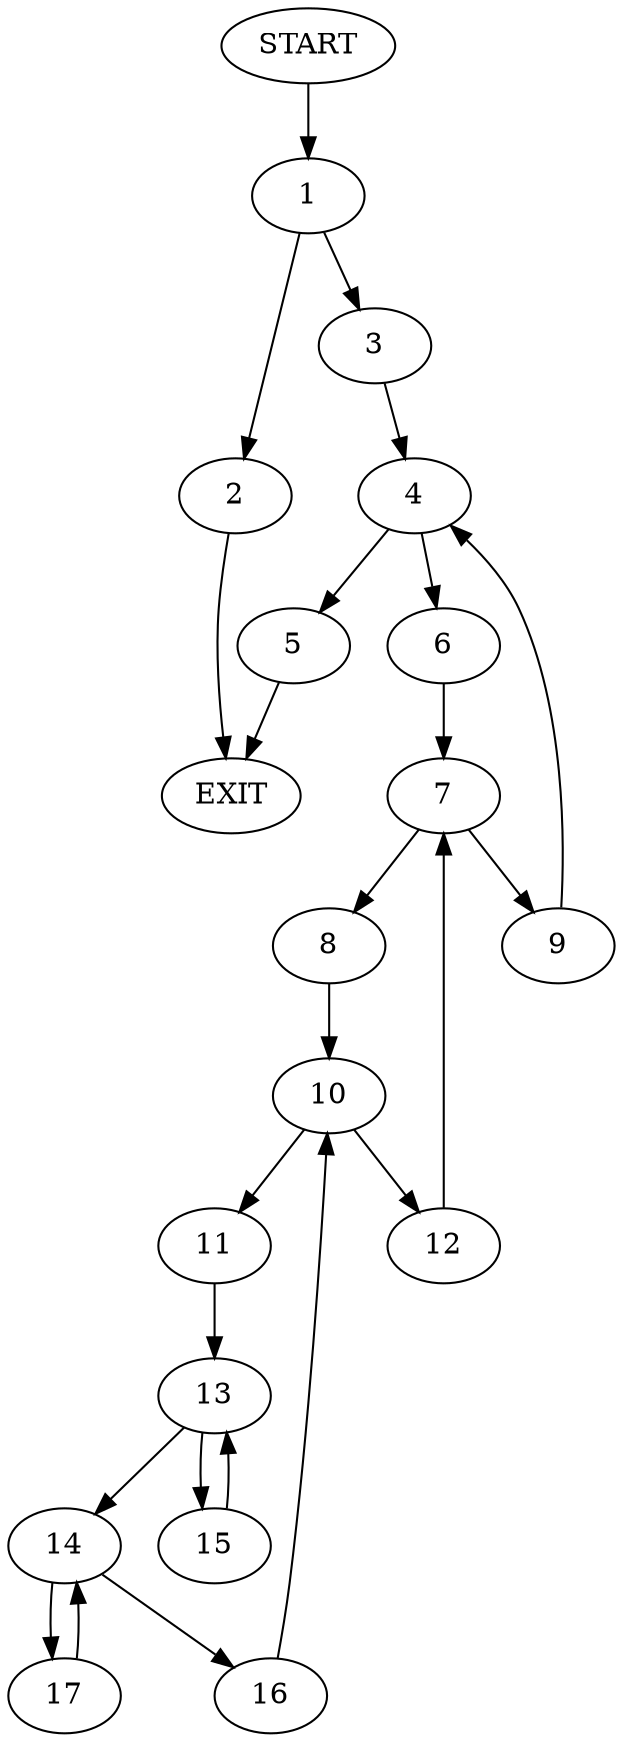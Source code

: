 digraph {
0 [label="START"]
18 [label="EXIT"]
0 -> 1
1 -> 2
1 -> 3
2 -> 18
3 -> 4
4 -> 5
4 -> 6
5 -> 18
6 -> 7
7 -> 8
7 -> 9
9 -> 4
8 -> 10
10 -> 11
10 -> 12
12 -> 7
11 -> 13
13 -> 14
13 -> 15
15 -> 13
14 -> 16
14 -> 17
16 -> 10
17 -> 14
}
